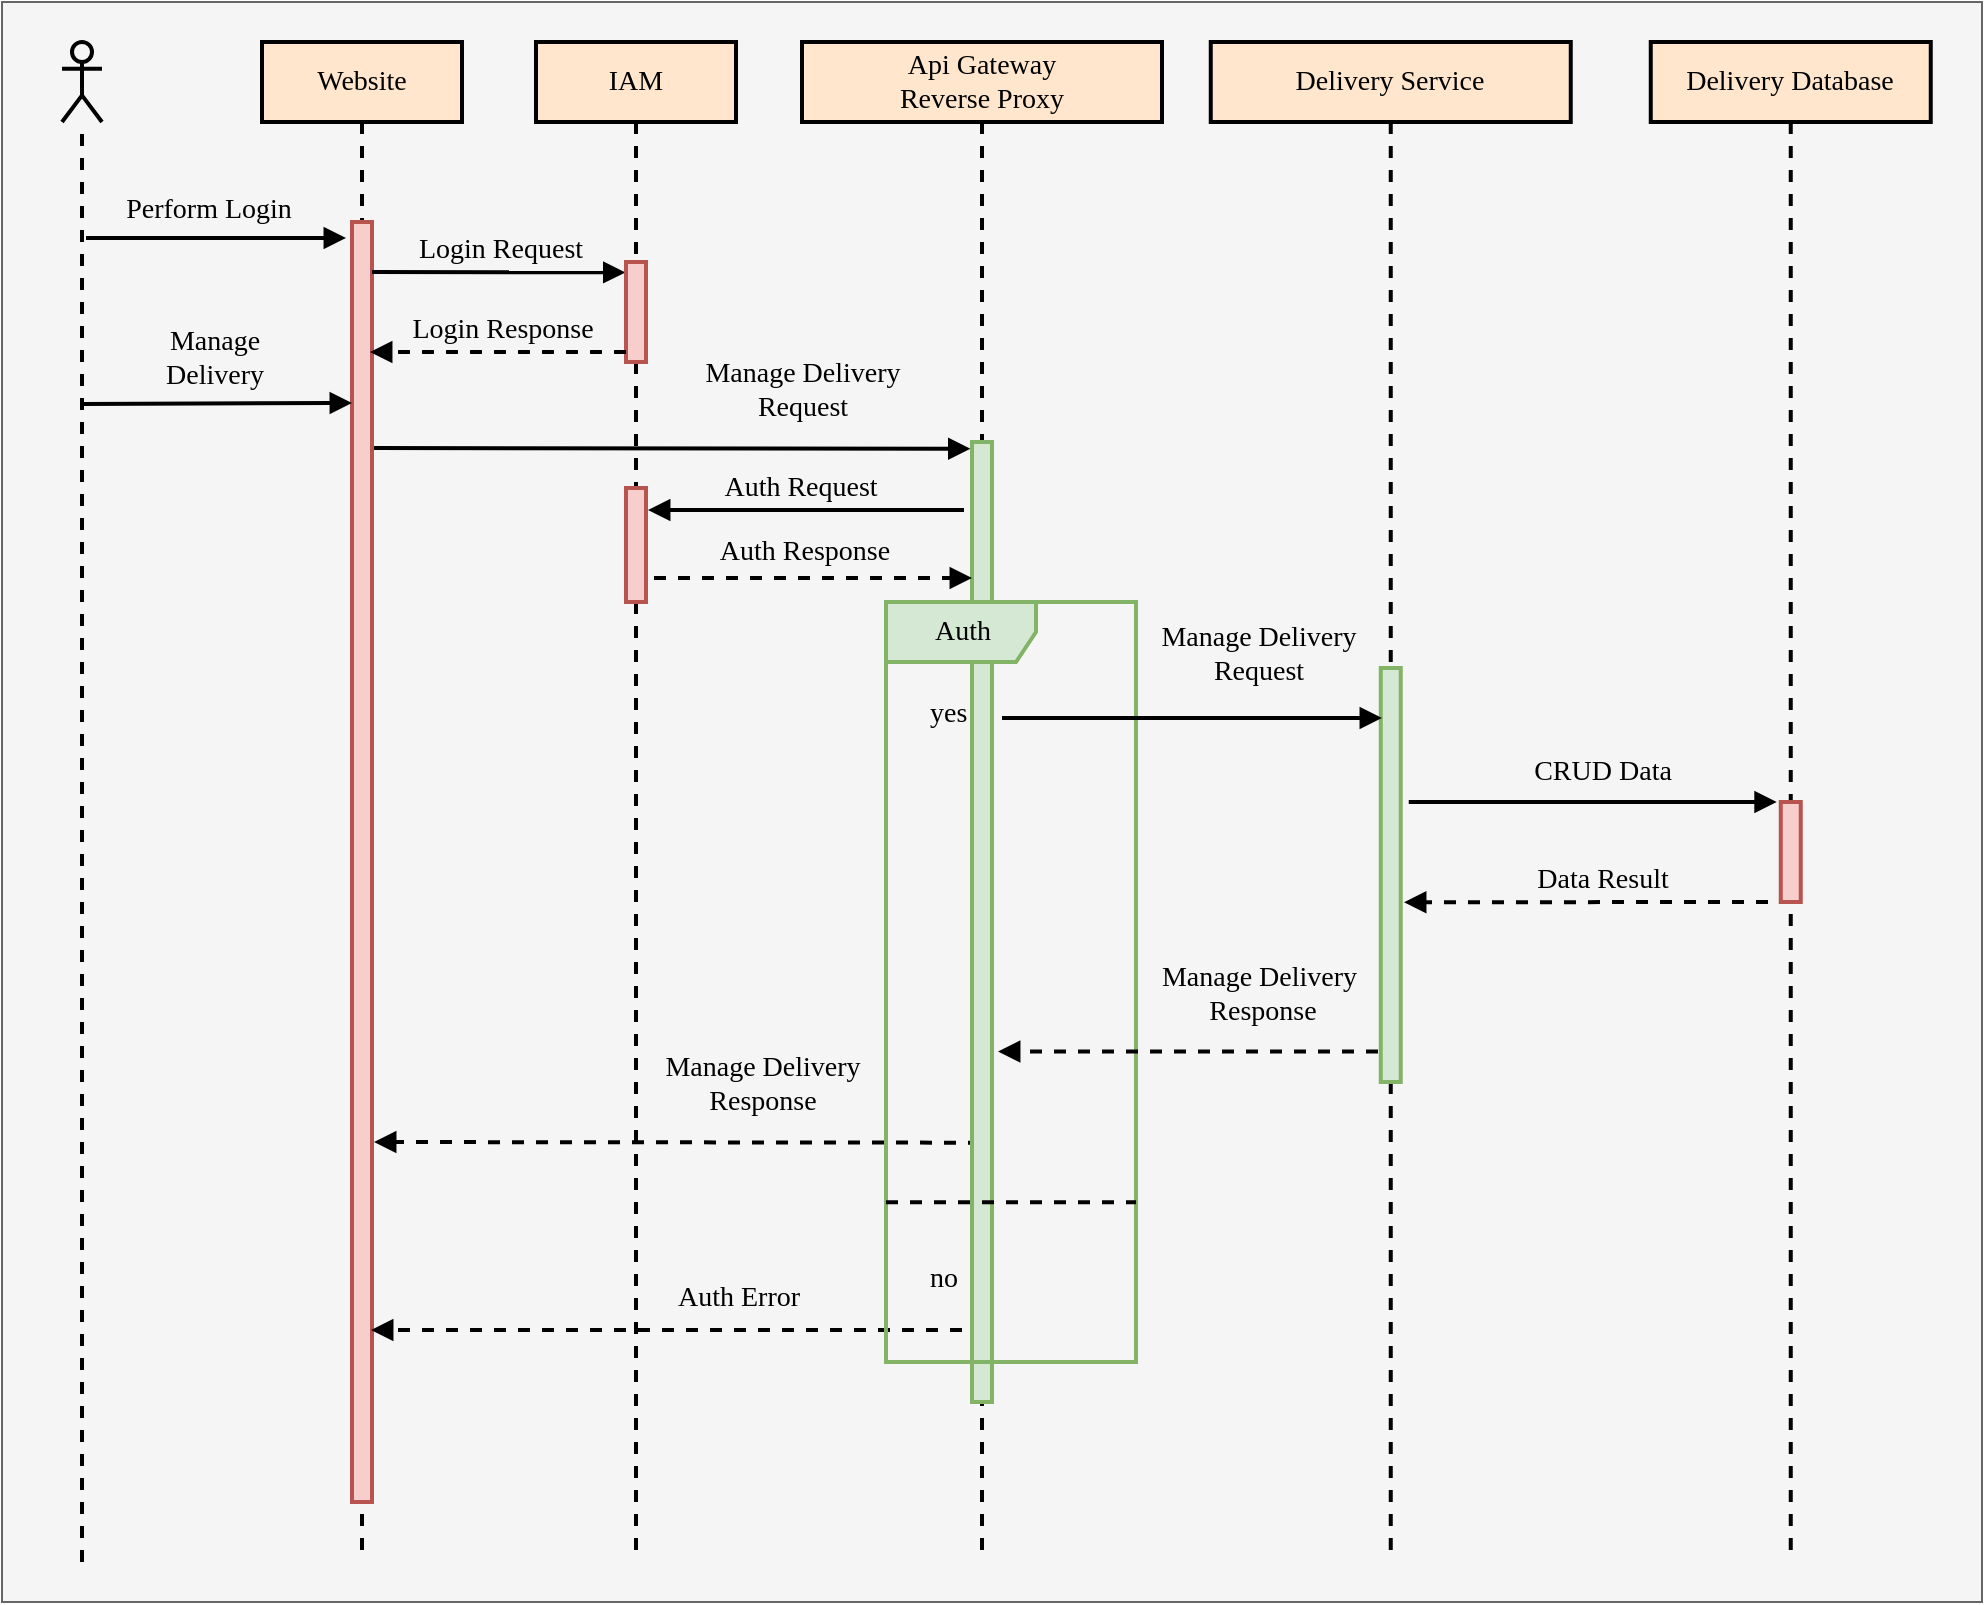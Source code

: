 <mxfile>
    <diagram id="GhBEeNzEhf4LTGrBc1tQ" name="Page-1">
        <mxGraphModel dx="1011" dy="993" grid="1" gridSize="10" guides="1" tooltips="1" connect="1" arrows="1" fold="1" page="1" pageScale="1" pageWidth="827" pageHeight="1169" math="0" shadow="0">
            <root>
                <mxCell id="0"/>
                <mxCell id="1" parent="0"/>
                <mxCell id="2" value="" style="rounded=0;whiteSpace=wrap;html=1;fontFamily=Verdana;fillColor=#f5f5f5;strokeColor=#666666;fontColor=#333333;" parent="1" vertex="1">
                    <mxGeometry x="70" y="60" width="990" height="800" as="geometry"/>
                </mxCell>
                <mxCell id="3" value="" style="shape=umlActor;verticalLabelPosition=bottom;verticalAlign=top;html=1;outlineConnect=0;fillColor=none;strokeColor=#000000;gradientColor=#b3b3b3;strokeWidth=2;fontSize=14;fontFamily=Verdana;" parent="1" vertex="1">
                    <mxGeometry x="100" y="80" width="20" height="40" as="geometry"/>
                </mxCell>
                <mxCell id="4" value="Website" style="shape=umlLifeline;perimeter=lifelinePerimeter;whiteSpace=wrap;html=1;container=1;collapsible=0;recursiveResize=0;outlineConnect=0;fillColor=#ffe6cc;strokeColor=#000000;fontSize=14;strokeWidth=2;fontFamily=Verdana;" parent="1" vertex="1">
                    <mxGeometry x="200" y="80" width="100" height="760" as="geometry"/>
                </mxCell>
                <mxCell id="5" value="" style="html=1;points=[];perimeter=orthogonalPerimeter;fillColor=#f8cecc;fontSize=14;strokeColor=#b85450;strokeWidth=2;fontFamily=Verdana;" parent="4" vertex="1">
                    <mxGeometry x="45" y="90" width="10" height="640" as="geometry"/>
                </mxCell>
                <mxCell id="6" value="" style="endArrow=block;html=1;rounded=0;entryX=-0.027;entryY=0.104;entryDx=0;entryDy=0;entryPerimeter=0;fontSize=14;endFill=1;strokeWidth=2;fontFamily=Verdana;" parent="4" target="10" edge="1">
                    <mxGeometry width="50" height="50" relative="1" as="geometry">
                        <mxPoint x="55" y="115" as="sourcePoint"/>
                        <mxPoint x="185" y="113.0" as="targetPoint"/>
                    </mxGeometry>
                </mxCell>
                <mxCell id="7" value="Login Request" style="edgeLabel;html=1;align=center;verticalAlign=middle;resizable=0;points=[];fontSize=14;labelBackgroundColor=none;fontFamily=Verdana;" parent="6" vertex="1" connectable="0">
                    <mxGeometry x="-0.197" relative="1" as="geometry">
                        <mxPoint x="13" y="-11" as="offset"/>
                    </mxGeometry>
                </mxCell>
                <mxCell id="8" value="" style="endArrow=none;dashed=1;html=1;rounded=0;fontSize=14;strokeWidth=2;fontFamily=Verdana;" parent="1" target="3" edge="1">
                    <mxGeometry width="50" height="50" relative="1" as="geometry">
                        <mxPoint x="110" y="840" as="sourcePoint"/>
                        <mxPoint x="115" y="160" as="targetPoint"/>
                    </mxGeometry>
                </mxCell>
                <mxCell id="9" value="IAM" style="shape=umlLifeline;perimeter=lifelinePerimeter;whiteSpace=wrap;html=1;container=1;collapsible=0;recursiveResize=0;outlineConnect=0;fillColor=#ffe6cc;strokeColor=#000000;fontSize=14;strokeWidth=2;fontFamily=Verdana;" parent="1" vertex="1">
                    <mxGeometry x="337" y="80" width="100" height="760" as="geometry"/>
                </mxCell>
                <mxCell id="10" value="" style="html=1;points=[];perimeter=orthogonalPerimeter;fillColor=#f8cecc;fontSize=14;strokeColor=#b85450;strokeWidth=2;fontFamily=Verdana;" parent="9" vertex="1">
                    <mxGeometry x="45" y="110" width="10" height="50" as="geometry"/>
                </mxCell>
                <mxCell id="11" value="" style="endArrow=block;html=1;rounded=0;fontSize=14;endFill=1;entryX=-0.077;entryY=0.007;entryDx=0;entryDy=0;entryPerimeter=0;fontFamily=Verdana;strokeWidth=2;" parent="9" target="35" edge="1">
                    <mxGeometry width="50" height="50" relative="1" as="geometry">
                        <mxPoint x="-81" y="203" as="sourcePoint"/>
                        <mxPoint x="223" y="200" as="targetPoint"/>
                    </mxGeometry>
                </mxCell>
                <mxCell id="12" value="Manage Delivery&lt;br&gt;Request" style="edgeLabel;html=1;align=center;verticalAlign=middle;resizable=0;points=[];fontSize=14;labelBackgroundColor=none;fontFamily=Verdana;" parent="11" vertex="1" connectable="0">
                    <mxGeometry x="-0.197" relative="1" as="geometry">
                        <mxPoint x="94" y="-29" as="offset"/>
                    </mxGeometry>
                </mxCell>
                <mxCell id="13" value="" style="html=1;points=[];perimeter=orthogonalPerimeter;fillColor=#f8cecc;fontSize=14;strokeColor=#b85450;strokeWidth=2;fontFamily=Verdana;" parent="9" vertex="1">
                    <mxGeometry x="45" y="223" width="10" height="57" as="geometry"/>
                </mxCell>
                <mxCell id="14" value="" style="endArrow=block;html=1;rounded=0;entryX=0.9;entryY=0.196;entryDx=0;entryDy=0;entryPerimeter=0;fontSize=14;endFill=1;fontFamily=Verdana;strokeWidth=2;" parent="9" edge="1">
                    <mxGeometry width="50" height="50" relative="1" as="geometry">
                        <mxPoint x="214" y="234" as="sourcePoint"/>
                        <mxPoint x="56" y="234.04" as="targetPoint"/>
                    </mxGeometry>
                </mxCell>
                <mxCell id="15" value="Auth Request" style="edgeLabel;html=1;align=center;verticalAlign=middle;resizable=0;points=[];fontSize=14;labelBackgroundColor=none;fontFamily=Verdana;" parent="14" vertex="1" connectable="0">
                    <mxGeometry x="-0.197" relative="1" as="geometry">
                        <mxPoint x="-19" y="-11" as="offset"/>
                    </mxGeometry>
                </mxCell>
                <mxCell id="16" value="" style="endArrow=block;html=1;rounded=0;dashed=1;fontSize=14;endFill=1;fontFamily=Verdana;strokeWidth=2;" parent="9" edge="1">
                    <mxGeometry width="50" height="50" relative="1" as="geometry">
                        <mxPoint x="213" y="644" as="sourcePoint"/>
                        <mxPoint x="-82.5" y="644" as="targetPoint"/>
                    </mxGeometry>
                </mxCell>
                <mxCell id="17" value="Auth Error" style="edgeLabel;html=1;align=center;verticalAlign=middle;resizable=0;points=[];fontSize=14;labelBackgroundColor=none;fontFamily=Verdana;" parent="16" vertex="1" connectable="0">
                    <mxGeometry x="-0.197" relative="1" as="geometry">
                        <mxPoint x="6" y="-16" as="offset"/>
                    </mxGeometry>
                </mxCell>
                <mxCell id="18" value="" style="endArrow=block;html=1;rounded=0;dashed=1;entryX=1.2;entryY=0.807;entryDx=0;entryDy=0;entryPerimeter=0;fontSize=14;endFill=1;fontFamily=Verdana;strokeWidth=2;" parent="9" edge="1">
                    <mxGeometry width="50" height="50" relative="1" as="geometry">
                        <mxPoint x="222" y="550.34" as="sourcePoint"/>
                        <mxPoint x="-81" y="550.0" as="targetPoint"/>
                    </mxGeometry>
                </mxCell>
                <mxCell id="19" value="Manage Delivery&lt;br&gt;Response" style="edgeLabel;html=1;align=center;verticalAlign=middle;resizable=0;points=[];fontSize=14;labelBackgroundColor=none;fontFamily=Verdana;" parent="18" vertex="1" connectable="0">
                    <mxGeometry x="-0.197" relative="1" as="geometry">
                        <mxPoint x="12" y="-29" as="offset"/>
                    </mxGeometry>
                </mxCell>
                <mxCell id="20" value="&lt;span&gt;Delivery&lt;/span&gt;&amp;nbsp;Service" style="shape=umlLifeline;perimeter=lifelinePerimeter;whiteSpace=wrap;html=1;container=1;collapsible=0;recursiveResize=0;outlineConnect=0;fillColor=#ffe6cc;strokeColor=#000000;fontSize=14;strokeWidth=2;labelBackgroundColor=none;fontFamily=Verdana;" parent="1" vertex="1">
                    <mxGeometry x="674.38" y="80" width="180" height="760" as="geometry"/>
                </mxCell>
                <mxCell id="21" value="" style="html=1;points=[];perimeter=orthogonalPerimeter;fillColor=#d5e8d4;fontSize=14;strokeColor=#82b366;strokeWidth=2;fontFamily=Verdana;" parent="20" vertex="1">
                    <mxGeometry x="85" y="313" width="10" height="207" as="geometry"/>
                </mxCell>
                <mxCell id="22" value="&lt;span&gt;Delivery&lt;/span&gt;&amp;nbsp;Database" style="shape=umlLifeline;perimeter=lifelinePerimeter;whiteSpace=wrap;html=1;container=1;collapsible=0;recursiveResize=0;outlineConnect=0;fillColor=#ffe6cc;strokeColor=#000000;fontSize=14;strokeWidth=2;fontFamily=Verdana;" parent="1" vertex="1">
                    <mxGeometry x="894.38" y="80" width="140" height="760" as="geometry"/>
                </mxCell>
                <mxCell id="23" value="" style="html=1;points=[];perimeter=orthogonalPerimeter;fillColor=#f8cecc;fontSize=14;strokeColor=#b85450;strokeWidth=2;fontFamily=Verdana;" parent="22" vertex="1">
                    <mxGeometry x="65" y="380" width="10" height="50" as="geometry"/>
                </mxCell>
                <mxCell id="24" value="" style="endArrow=block;html=1;rounded=0;fontSize=14;strokeWidth=2;endFill=1;fontFamily=Verdana;" parent="1" edge="1">
                    <mxGeometry width="50" height="50" relative="1" as="geometry">
                        <mxPoint x="112" y="178" as="sourcePoint"/>
                        <mxPoint x="242" y="178" as="targetPoint"/>
                    </mxGeometry>
                </mxCell>
                <mxCell id="25" value="Perform Login" style="edgeLabel;html=1;align=center;verticalAlign=middle;resizable=0;points=[];fontSize=14;labelBackgroundColor=none;fontFamily=Verdana;" parent="24" vertex="1" connectable="0">
                    <mxGeometry x="-0.197" relative="1" as="geometry">
                        <mxPoint x="9" y="-14" as="offset"/>
                    </mxGeometry>
                </mxCell>
                <mxCell id="26" value="" style="endArrow=block;html=1;rounded=0;entryX=0.9;entryY=0.196;entryDx=0;entryDy=0;entryPerimeter=0;exitX=-0.3;exitY=0.254;exitDx=0;exitDy=0;exitPerimeter=0;dashed=1;fontSize=14;endFill=1;strokeWidth=2;fontFamily=Verdana;" parent="1" edge="1">
                    <mxGeometry width="50" height="50" relative="1" as="geometry">
                        <mxPoint x="382" y="235" as="sourcePoint"/>
                        <mxPoint x="254" y="235.04" as="targetPoint"/>
                    </mxGeometry>
                </mxCell>
                <mxCell id="27" value="Login Response" style="edgeLabel;html=1;align=center;verticalAlign=middle;resizable=0;points=[];fontSize=14;labelBackgroundColor=none;fontFamily=Verdana;" parent="26" vertex="1" connectable="0">
                    <mxGeometry x="-0.197" relative="1" as="geometry">
                        <mxPoint x="-11" y="-11" as="offset"/>
                    </mxGeometry>
                </mxCell>
                <mxCell id="28" value="" style="endArrow=block;html=1;rounded=0;entryX=0;entryY=0.021;entryDx=0;entryDy=0;entryPerimeter=0;fontSize=14;strokeWidth=2;endFill=1;fontFamily=Verdana;" parent="1" edge="1">
                    <mxGeometry width="50" height="50" relative="1" as="geometry">
                        <mxPoint x="110" y="261" as="sourcePoint"/>
                        <mxPoint x="245" y="260.5" as="targetPoint"/>
                    </mxGeometry>
                </mxCell>
                <mxCell id="29" value="Manage &lt;br&gt;Delivery" style="edgeLabel;html=1;align=center;verticalAlign=middle;resizable=0;points=[];fontSize=14;labelBackgroundColor=none;fontFamily=Verdana;" parent="28" vertex="1" connectable="0">
                    <mxGeometry x="-0.197" relative="1" as="geometry">
                        <mxPoint x="12" y="-23" as="offset"/>
                    </mxGeometry>
                </mxCell>
                <mxCell id="30" value="" style="endArrow=block;html=1;rounded=0;fontSize=14;endFill=1;fontFamily=Verdana;strokeWidth=2;" parent="1" edge="1">
                    <mxGeometry width="50" height="50" relative="1" as="geometry">
                        <mxPoint x="773.38" y="460" as="sourcePoint"/>
                        <mxPoint x="957.38" y="460" as="targetPoint"/>
                    </mxGeometry>
                </mxCell>
                <mxCell id="31" value="CRUD Data" style="edgeLabel;html=1;align=center;verticalAlign=middle;resizable=0;points=[];fontSize=14;labelBorderColor=none;labelBackgroundColor=none;fontFamily=Verdana;" parent="30" vertex="1" connectable="0">
                    <mxGeometry x="-0.197" relative="1" as="geometry">
                        <mxPoint x="22" y="-15" as="offset"/>
                    </mxGeometry>
                </mxCell>
                <mxCell id="32" value="" style="endArrow=block;html=1;rounded=0;dashed=1;fontSize=14;endFill=1;entryX=0.429;entryY=0.335;entryDx=0;entryDy=0;entryPerimeter=0;exitX=-0.738;exitY=0.867;exitDx=0;exitDy=0;exitPerimeter=0;fontFamily=Verdana;strokeWidth=2;" parent="1" edge="1">
                    <mxGeometry width="50" height="50" relative="1" as="geometry">
                        <mxPoint x="953" y="510.03" as="sourcePoint"/>
                        <mxPoint x="771.005" y="510.1" as="targetPoint"/>
                    </mxGeometry>
                </mxCell>
                <mxCell id="33" value="&lt;br&gt;Data Result" style="edgeLabel;html=1;align=center;verticalAlign=middle;resizable=0;points=[];fontSize=14;labelBackgroundColor=none;fontFamily=Verdana;" parent="32" vertex="1" connectable="0">
                    <mxGeometry x="-0.197" relative="1" as="geometry">
                        <mxPoint x="-10" y="-20" as="offset"/>
                    </mxGeometry>
                </mxCell>
                <mxCell id="34" value="Api Gateway&lt;br&gt;Reverse Proxy" style="shape=umlLifeline;perimeter=lifelinePerimeter;whiteSpace=wrap;html=1;container=1;collapsible=0;recursiveResize=0;outlineConnect=0;fillColor=#ffe6cc;strokeColor=#000000;fontSize=14;strokeWidth=2;labelBackgroundColor=none;fontFamily=Verdana;" parent="1" vertex="1">
                    <mxGeometry x="470" y="80" width="180" height="760" as="geometry"/>
                </mxCell>
                <mxCell id="35" value="" style="html=1;points=[];perimeter=orthogonalPerimeter;fillColor=#d5e8d4;fontSize=14;strokeColor=#82b366;strokeWidth=2;fontFamily=Verdana;" parent="34" vertex="1">
                    <mxGeometry x="85" y="200" width="10" height="480" as="geometry"/>
                </mxCell>
                <mxCell id="36" value="" style="endArrow=block;html=1;rounded=0;dashed=1;exitX=1.5;exitY=0.928;exitDx=0;exitDy=0;exitPerimeter=0;fontSize=14;endFill=1;fontFamily=Verdana;strokeWidth=2;" parent="34" edge="1">
                    <mxGeometry width="50" height="50" relative="1" as="geometry">
                        <mxPoint x="-74" y="268" as="sourcePoint"/>
                        <mxPoint x="85" y="268" as="targetPoint"/>
                    </mxGeometry>
                </mxCell>
                <mxCell id="37" value="Auth Response" style="edgeLabel;html=1;align=center;verticalAlign=middle;resizable=0;points=[];fontSize=14;labelBackgroundColor=none;fontFamily=Verdana;" parent="36" vertex="1" connectable="0">
                    <mxGeometry x="-0.197" relative="1" as="geometry">
                        <mxPoint x="11" y="-13" as="offset"/>
                    </mxGeometry>
                </mxCell>
                <mxCell id="38" value="Auth" style="shape=umlFrame;tabWidth=110;tabHeight=30;tabPosition=left;html=1;boundedLbl=1;labelInHeader=1;width=75;height=30;fontSize=14;fillColor=#d5e8d4;strokeColor=#82b366;strokeWidth=2;fontFamily=Verdana;" parent="34" vertex="1">
                    <mxGeometry x="42" y="280" width="125" height="380" as="geometry"/>
                </mxCell>
                <mxCell id="39" value="yes" style="text;fontSize=14;fontFamily=Verdana;" parent="38" vertex="1">
                    <mxGeometry width="100" height="20" relative="1" as="geometry">
                        <mxPoint x="20" y="40" as="offset"/>
                    </mxGeometry>
                </mxCell>
                <mxCell id="40" value="no" style="line;strokeWidth=2;labelPosition=center;verticalLabelPosition=bottom;align=left;verticalAlign=top;spacingLeft=20;spacingTop=15;dashed=1;fontSize=14;labelBackgroundColor=none;fontFamily=Verdana;" parent="38" vertex="1">
                    <mxGeometry y="292.493" width="125.0" height="15.2" as="geometry"/>
                </mxCell>
                <mxCell id="41" value="" style="endArrow=block;html=1;rounded=0;dashed=1;entryX=1.2;entryY=0.807;entryDx=0;entryDy=0;entryPerimeter=0;fontSize=14;endFill=1;fontFamily=Verdana;strokeWidth=2;" parent="38" edge="1">
                    <mxGeometry width="50" height="50" relative="1" as="geometry">
                        <mxPoint x="246" y="224.78" as="sourcePoint"/>
                        <mxPoint x="56" y="224.78" as="targetPoint"/>
                    </mxGeometry>
                </mxCell>
                <mxCell id="42" value="Manage Delivery&amp;nbsp;&lt;br&gt;Response" style="edgeLabel;html=1;align=center;verticalAlign=middle;resizable=0;points=[];fontSize=14;labelBackgroundColor=none;fontFamily=Verdana;" parent="41" vertex="1" connectable="0">
                    <mxGeometry x="-0.197" relative="1" as="geometry">
                        <mxPoint x="18" y="-29" as="offset"/>
                    </mxGeometry>
                </mxCell>
                <mxCell id="43" value="" style="endArrow=block;html=1;rounded=0;fontSize=14;endFill=1;fontFamily=Verdana;strokeWidth=2;" parent="1" edge="1">
                    <mxGeometry width="50" height="50" relative="1" as="geometry">
                        <mxPoint x="570" y="418" as="sourcePoint"/>
                        <mxPoint x="760" y="418" as="targetPoint"/>
                        <Array as="points">
                            <mxPoint x="648" y="418"/>
                        </Array>
                    </mxGeometry>
                </mxCell>
                <mxCell id="44" value="Manage Delivery&lt;br&gt;Request" style="edgeLabel;html=1;align=center;verticalAlign=middle;resizable=0;points=[];fontSize=14;labelBackgroundColor=none;fontFamily=Verdana;" parent="43" vertex="1" connectable="0">
                    <mxGeometry x="-0.197" relative="1" as="geometry">
                        <mxPoint x="51" y="-32" as="offset"/>
                    </mxGeometry>
                </mxCell>
            </root>
        </mxGraphModel>
    </diagram>
</mxfile>